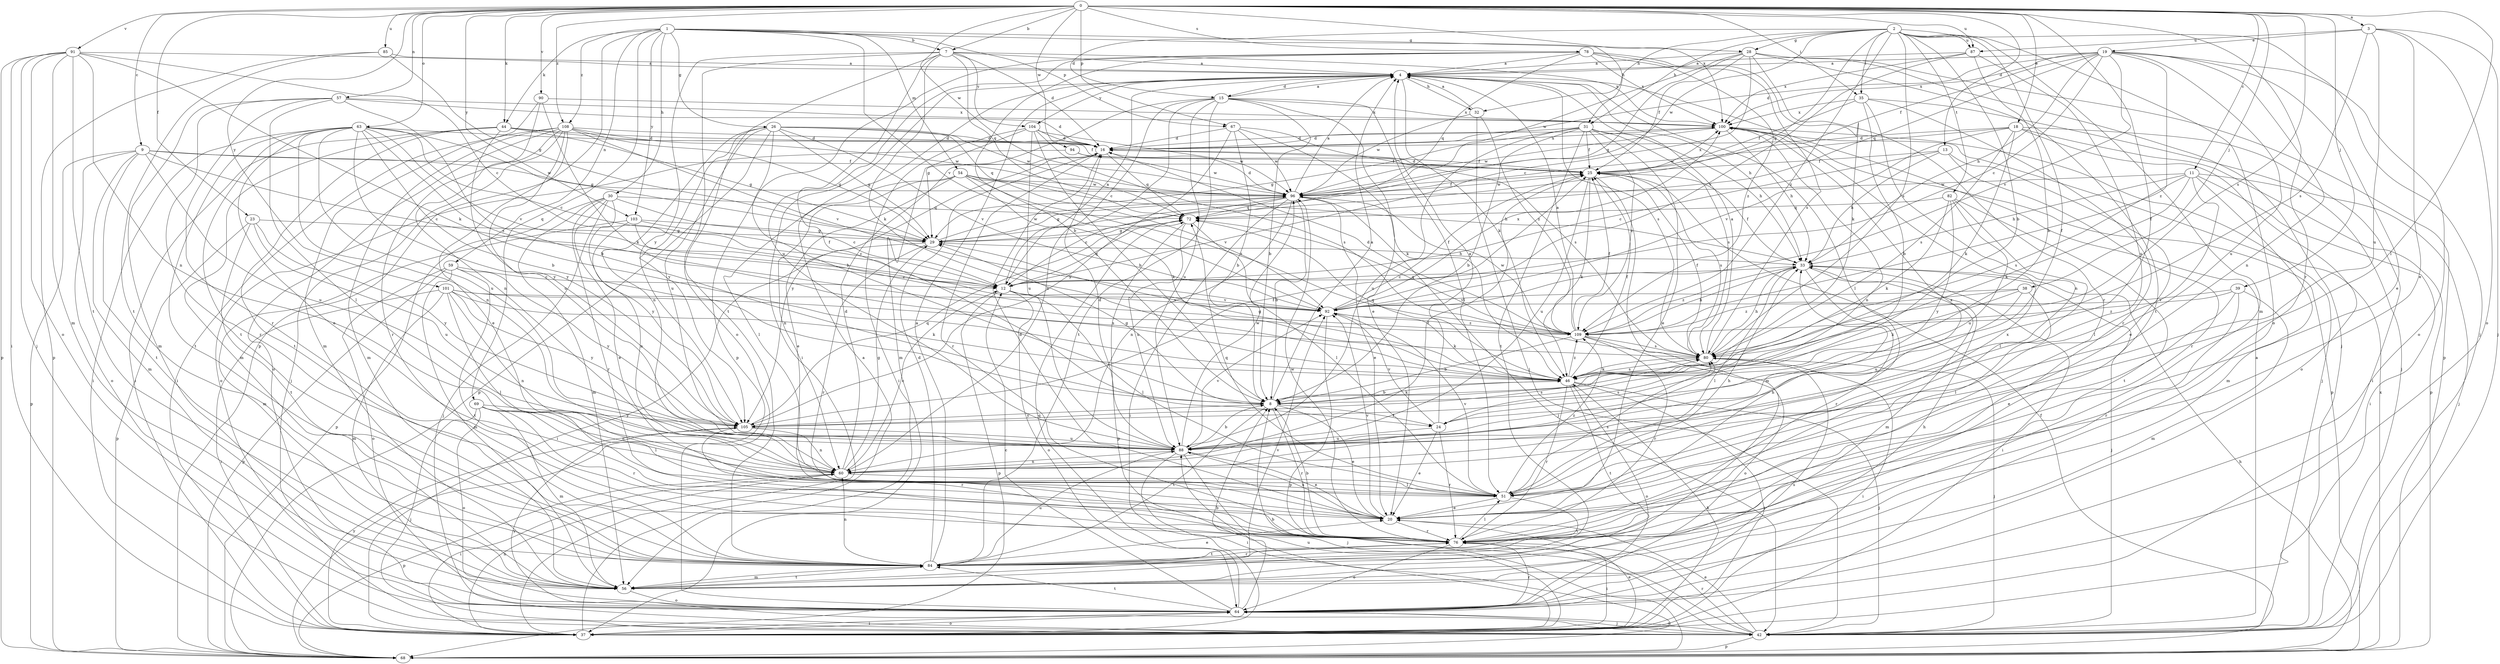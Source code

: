 strict digraph  {
0;
1;
2;
3;
4;
7;
8;
9;
11;
12;
13;
15;
16;
18;
19;
20;
23;
24;
25;
26;
28;
29;
30;
31;
32;
33;
35;
37;
38;
39;
42;
44;
46;
51;
54;
56;
57;
59;
60;
63;
64;
67;
68;
69;
72;
76;
78;
80;
82;
84;
85;
87;
88;
90;
91;
92;
94;
96;
100;
101;
103;
104;
105;
108;
109;
0 -> 3  [label=a];
0 -> 7  [label=b];
0 -> 9  [label=c];
0 -> 11  [label=c];
0 -> 13  [label=d];
0 -> 18  [label=e];
0 -> 23  [label=f];
0 -> 24  [label=f];
0 -> 35  [label=i];
0 -> 38  [label=j];
0 -> 39  [label=j];
0 -> 44  [label=k];
0 -> 51  [label=l];
0 -> 57  [label=n];
0 -> 63  [label=o];
0 -> 67  [label=p];
0 -> 76  [label=r];
0 -> 78  [label=s];
0 -> 80  [label=s];
0 -> 85  [label=u];
0 -> 87  [label=u];
0 -> 90  [label=v];
0 -> 91  [label=v];
0 -> 94  [label=w];
0 -> 96  [label=w];
0 -> 100  [label=x];
0 -> 101  [label=y];
0 -> 103  [label=y];
0 -> 108  [label=z];
1 -> 7  [label=b];
1 -> 26  [label=g];
1 -> 28  [label=g];
1 -> 30  [label=h];
1 -> 31  [label=h];
1 -> 44  [label=k];
1 -> 54  [label=m];
1 -> 59  [label=n];
1 -> 67  [label=p];
1 -> 68  [label=p];
1 -> 69  [label=q];
1 -> 92  [label=v];
1 -> 103  [label=y];
1 -> 108  [label=z];
2 -> 8  [label=b];
2 -> 15  [label=d];
2 -> 24  [label=f];
2 -> 28  [label=g];
2 -> 29  [label=g];
2 -> 31  [label=h];
2 -> 32  [label=h];
2 -> 35  [label=i];
2 -> 42  [label=j];
2 -> 56  [label=m];
2 -> 64  [label=o];
2 -> 80  [label=s];
2 -> 82  [label=t];
2 -> 87  [label=u];
2 -> 96  [label=w];
2 -> 109  [label=z];
3 -> 19  [label=e];
3 -> 20  [label=e];
3 -> 42  [label=j];
3 -> 64  [label=o];
3 -> 80  [label=s];
3 -> 87  [label=u];
3 -> 88  [label=u];
4 -> 15  [label=d];
4 -> 32  [label=h];
4 -> 33  [label=h];
4 -> 37  [label=i];
4 -> 46  [label=k];
4 -> 51  [label=l];
4 -> 80  [label=s];
4 -> 104  [label=y];
7 -> 4  [label=a];
7 -> 16  [label=d];
7 -> 24  [label=f];
7 -> 46  [label=k];
7 -> 64  [label=o];
7 -> 72  [label=q];
7 -> 84  [label=t];
7 -> 100  [label=x];
7 -> 104  [label=y];
7 -> 105  [label=y];
8 -> 4  [label=a];
8 -> 20  [label=e];
8 -> 24  [label=f];
8 -> 29  [label=g];
8 -> 46  [label=k];
8 -> 76  [label=r];
8 -> 84  [label=t];
8 -> 105  [label=y];
9 -> 12  [label=c];
9 -> 25  [label=f];
9 -> 56  [label=m];
9 -> 64  [label=o];
9 -> 68  [label=p];
9 -> 84  [label=t];
9 -> 88  [label=u];
9 -> 96  [label=w];
11 -> 33  [label=h];
11 -> 37  [label=i];
11 -> 42  [label=j];
11 -> 46  [label=k];
11 -> 51  [label=l];
11 -> 56  [label=m];
11 -> 80  [label=s];
11 -> 96  [label=w];
12 -> 4  [label=a];
12 -> 51  [label=l];
12 -> 64  [label=o];
12 -> 68  [label=p];
12 -> 72  [label=q];
12 -> 92  [label=v];
13 -> 12  [label=c];
13 -> 20  [label=e];
13 -> 25  [label=f];
13 -> 33  [label=h];
13 -> 76  [label=r];
15 -> 4  [label=a];
15 -> 8  [label=b];
15 -> 12  [label=c];
15 -> 20  [label=e];
15 -> 29  [label=g];
15 -> 51  [label=l];
15 -> 60  [label=n];
15 -> 84  [label=t];
15 -> 88  [label=u];
15 -> 100  [label=x];
16 -> 25  [label=f];
16 -> 72  [label=q];
16 -> 76  [label=r];
16 -> 100  [label=x];
16 -> 105  [label=y];
18 -> 16  [label=d];
18 -> 37  [label=i];
18 -> 46  [label=k];
18 -> 64  [label=o];
18 -> 68  [label=p];
18 -> 80  [label=s];
18 -> 92  [label=v];
18 -> 96  [label=w];
19 -> 4  [label=a];
19 -> 12  [label=c];
19 -> 16  [label=d];
19 -> 20  [label=e];
19 -> 25  [label=f];
19 -> 33  [label=h];
19 -> 60  [label=n];
19 -> 64  [label=o];
19 -> 72  [label=q];
19 -> 88  [label=u];
19 -> 92  [label=v];
19 -> 100  [label=x];
19 -> 109  [label=z];
20 -> 16  [label=d];
20 -> 33  [label=h];
20 -> 76  [label=r];
20 -> 88  [label=u];
20 -> 92  [label=v];
23 -> 29  [label=g];
23 -> 68  [label=p];
23 -> 84  [label=t];
23 -> 88  [label=u];
23 -> 105  [label=y];
24 -> 4  [label=a];
24 -> 20  [label=e];
24 -> 76  [label=r];
24 -> 80  [label=s];
24 -> 88  [label=u];
24 -> 92  [label=v];
25 -> 16  [label=d];
25 -> 46  [label=k];
25 -> 56  [label=m];
25 -> 80  [label=s];
25 -> 88  [label=u];
25 -> 96  [label=w];
25 -> 100  [label=x];
26 -> 8  [label=b];
26 -> 16  [label=d];
26 -> 29  [label=g];
26 -> 60  [label=n];
26 -> 68  [label=p];
26 -> 72  [label=q];
26 -> 88  [label=u];
26 -> 92  [label=v];
26 -> 96  [label=w];
26 -> 105  [label=y];
28 -> 4  [label=a];
28 -> 12  [label=c];
28 -> 25  [label=f];
28 -> 29  [label=g];
28 -> 42  [label=j];
28 -> 68  [label=p];
28 -> 76  [label=r];
28 -> 84  [label=t];
28 -> 96  [label=w];
29 -> 33  [label=h];
29 -> 37  [label=i];
29 -> 76  [label=r];
29 -> 96  [label=w];
30 -> 12  [label=c];
30 -> 20  [label=e];
30 -> 42  [label=j];
30 -> 56  [label=m];
30 -> 68  [label=p];
30 -> 72  [label=q];
30 -> 76  [label=r];
30 -> 105  [label=y];
31 -> 8  [label=b];
31 -> 16  [label=d];
31 -> 20  [label=e];
31 -> 25  [label=f];
31 -> 29  [label=g];
31 -> 33  [label=h];
31 -> 80  [label=s];
31 -> 84  [label=t];
31 -> 88  [label=u];
31 -> 109  [label=z];
32 -> 4  [label=a];
32 -> 42  [label=j];
32 -> 96  [label=w];
32 -> 109  [label=z];
33 -> 12  [label=c];
33 -> 25  [label=f];
33 -> 37  [label=i];
33 -> 42  [label=j];
33 -> 51  [label=l];
33 -> 56  [label=m];
33 -> 76  [label=r];
33 -> 109  [label=z];
35 -> 8  [label=b];
35 -> 25  [label=f];
35 -> 42  [label=j];
35 -> 60  [label=n];
35 -> 76  [label=r];
35 -> 100  [label=x];
37 -> 4  [label=a];
37 -> 20  [label=e];
37 -> 46  [label=k];
37 -> 60  [label=n];
37 -> 64  [label=o];
37 -> 88  [label=u];
37 -> 105  [label=y];
38 -> 46  [label=k];
38 -> 51  [label=l];
38 -> 88  [label=u];
38 -> 92  [label=v];
38 -> 109  [label=z];
39 -> 20  [label=e];
39 -> 56  [label=m];
39 -> 76  [label=r];
39 -> 92  [label=v];
39 -> 109  [label=z];
42 -> 4  [label=a];
42 -> 8  [label=b];
42 -> 20  [label=e];
42 -> 64  [label=o];
42 -> 68  [label=p];
42 -> 76  [label=r];
42 -> 105  [label=y];
44 -> 16  [label=d];
44 -> 25  [label=f];
44 -> 29  [label=g];
44 -> 37  [label=i];
44 -> 56  [label=m];
44 -> 84  [label=t];
44 -> 105  [label=y];
46 -> 8  [label=b];
46 -> 25  [label=f];
46 -> 29  [label=g];
46 -> 37  [label=i];
46 -> 42  [label=j];
46 -> 64  [label=o];
46 -> 72  [label=q];
46 -> 76  [label=r];
46 -> 80  [label=s];
46 -> 84  [label=t];
46 -> 109  [label=z];
51 -> 20  [label=e];
51 -> 33  [label=h];
51 -> 72  [label=q];
51 -> 80  [label=s];
51 -> 84  [label=t];
51 -> 92  [label=v];
51 -> 109  [label=z];
54 -> 20  [label=e];
54 -> 33  [label=h];
54 -> 46  [label=k];
54 -> 51  [label=l];
54 -> 60  [label=n];
54 -> 92  [label=v];
54 -> 96  [label=w];
54 -> 109  [label=z];
56 -> 33  [label=h];
56 -> 64  [label=o];
56 -> 84  [label=t];
56 -> 92  [label=v];
57 -> 8  [label=b];
57 -> 16  [label=d];
57 -> 51  [label=l];
57 -> 56  [label=m];
57 -> 76  [label=r];
57 -> 84  [label=t];
57 -> 100  [label=x];
59 -> 12  [label=c];
59 -> 56  [label=m];
59 -> 64  [label=o];
59 -> 68  [label=p];
59 -> 84  [label=t];
59 -> 105  [label=y];
60 -> 12  [label=c];
60 -> 16  [label=d];
60 -> 25  [label=f];
60 -> 29  [label=g];
60 -> 37  [label=i];
60 -> 51  [label=l];
60 -> 68  [label=p];
60 -> 100  [label=x];
63 -> 8  [label=b];
63 -> 12  [label=c];
63 -> 16  [label=d];
63 -> 20  [label=e];
63 -> 29  [label=g];
63 -> 37  [label=i];
63 -> 60  [label=n];
63 -> 76  [label=r];
63 -> 84  [label=t];
63 -> 88  [label=u];
63 -> 92  [label=v];
63 -> 105  [label=y];
63 -> 109  [label=z];
64 -> 8  [label=b];
64 -> 12  [label=c];
64 -> 37  [label=i];
64 -> 42  [label=j];
64 -> 72  [label=q];
64 -> 76  [label=r];
64 -> 80  [label=s];
64 -> 84  [label=t];
67 -> 8  [label=b];
67 -> 16  [label=d];
67 -> 46  [label=k];
67 -> 80  [label=s];
67 -> 96  [label=w];
67 -> 105  [label=y];
68 -> 25  [label=f];
68 -> 33  [label=h];
68 -> 100  [label=x];
69 -> 42  [label=j];
69 -> 51  [label=l];
69 -> 56  [label=m];
69 -> 60  [label=n];
69 -> 64  [label=o];
69 -> 76  [label=r];
69 -> 105  [label=y];
72 -> 29  [label=g];
72 -> 51  [label=l];
72 -> 68  [label=p];
72 -> 88  [label=u];
76 -> 8  [label=b];
76 -> 37  [label=i];
76 -> 51  [label=l];
76 -> 64  [label=o];
76 -> 84  [label=t];
76 -> 96  [label=w];
76 -> 100  [label=x];
78 -> 4  [label=a];
78 -> 8  [label=b];
78 -> 46  [label=k];
78 -> 68  [label=p];
78 -> 72  [label=q];
78 -> 80  [label=s];
78 -> 88  [label=u];
78 -> 100  [label=x];
78 -> 109  [label=z];
80 -> 4  [label=a];
80 -> 25  [label=f];
80 -> 33  [label=h];
80 -> 37  [label=i];
80 -> 42  [label=j];
80 -> 46  [label=k];
82 -> 46  [label=k];
82 -> 51  [label=l];
82 -> 72  [label=q];
82 -> 84  [label=t];
82 -> 88  [label=u];
82 -> 105  [label=y];
84 -> 4  [label=a];
84 -> 16  [label=d];
84 -> 20  [label=e];
84 -> 56  [label=m];
84 -> 60  [label=n];
84 -> 76  [label=r];
84 -> 88  [label=u];
85 -> 4  [label=a];
85 -> 29  [label=g];
85 -> 68  [label=p];
85 -> 84  [label=t];
87 -> 4  [label=a];
87 -> 8  [label=b];
87 -> 88  [label=u];
87 -> 92  [label=v];
87 -> 100  [label=x];
88 -> 8  [label=b];
88 -> 16  [label=d];
88 -> 20  [label=e];
88 -> 37  [label=i];
88 -> 42  [label=j];
88 -> 60  [label=n];
88 -> 92  [label=v];
88 -> 96  [label=w];
90 -> 46  [label=k];
90 -> 56  [label=m];
90 -> 60  [label=n];
90 -> 100  [label=x];
91 -> 4  [label=a];
91 -> 12  [label=c];
91 -> 37  [label=i];
91 -> 42  [label=j];
91 -> 46  [label=k];
91 -> 56  [label=m];
91 -> 60  [label=n];
91 -> 64  [label=o];
91 -> 68  [label=p];
91 -> 84  [label=t];
92 -> 25  [label=f];
92 -> 46  [label=k];
92 -> 68  [label=p];
92 -> 100  [label=x];
92 -> 109  [label=z];
94 -> 25  [label=f];
94 -> 64  [label=o];
94 -> 96  [label=w];
96 -> 4  [label=a];
96 -> 8  [label=b];
96 -> 12  [label=c];
96 -> 16  [label=d];
96 -> 20  [label=e];
96 -> 25  [label=f];
96 -> 29  [label=g];
96 -> 37  [label=i];
96 -> 42  [label=j];
96 -> 60  [label=n];
96 -> 72  [label=q];
100 -> 16  [label=d];
100 -> 33  [label=h];
100 -> 42  [label=j];
100 -> 60  [label=n];
100 -> 68  [label=p];
100 -> 96  [label=w];
101 -> 37  [label=i];
101 -> 46  [label=k];
101 -> 51  [label=l];
101 -> 56  [label=m];
101 -> 60  [label=n];
101 -> 80  [label=s];
101 -> 92  [label=v];
101 -> 105  [label=y];
103 -> 12  [label=c];
103 -> 29  [label=g];
103 -> 56  [label=m];
103 -> 60  [label=n];
103 -> 109  [label=z];
104 -> 8  [label=b];
104 -> 16  [label=d];
104 -> 37  [label=i];
104 -> 56  [label=m];
104 -> 80  [label=s];
104 -> 88  [label=u];
104 -> 96  [label=w];
105 -> 25  [label=f];
105 -> 60  [label=n];
105 -> 72  [label=q];
105 -> 76  [label=r];
105 -> 80  [label=s];
105 -> 88  [label=u];
108 -> 16  [label=d];
108 -> 20  [label=e];
108 -> 29  [label=g];
108 -> 37  [label=i];
108 -> 42  [label=j];
108 -> 56  [label=m];
108 -> 64  [label=o];
108 -> 76  [label=r];
108 -> 88  [label=u];
108 -> 92  [label=v];
108 -> 96  [label=w];
109 -> 4  [label=a];
109 -> 8  [label=b];
109 -> 16  [label=d];
109 -> 25  [label=f];
109 -> 33  [label=h];
109 -> 64  [label=o];
109 -> 72  [label=q];
109 -> 76  [label=r];
109 -> 80  [label=s];
109 -> 96  [label=w];
}
